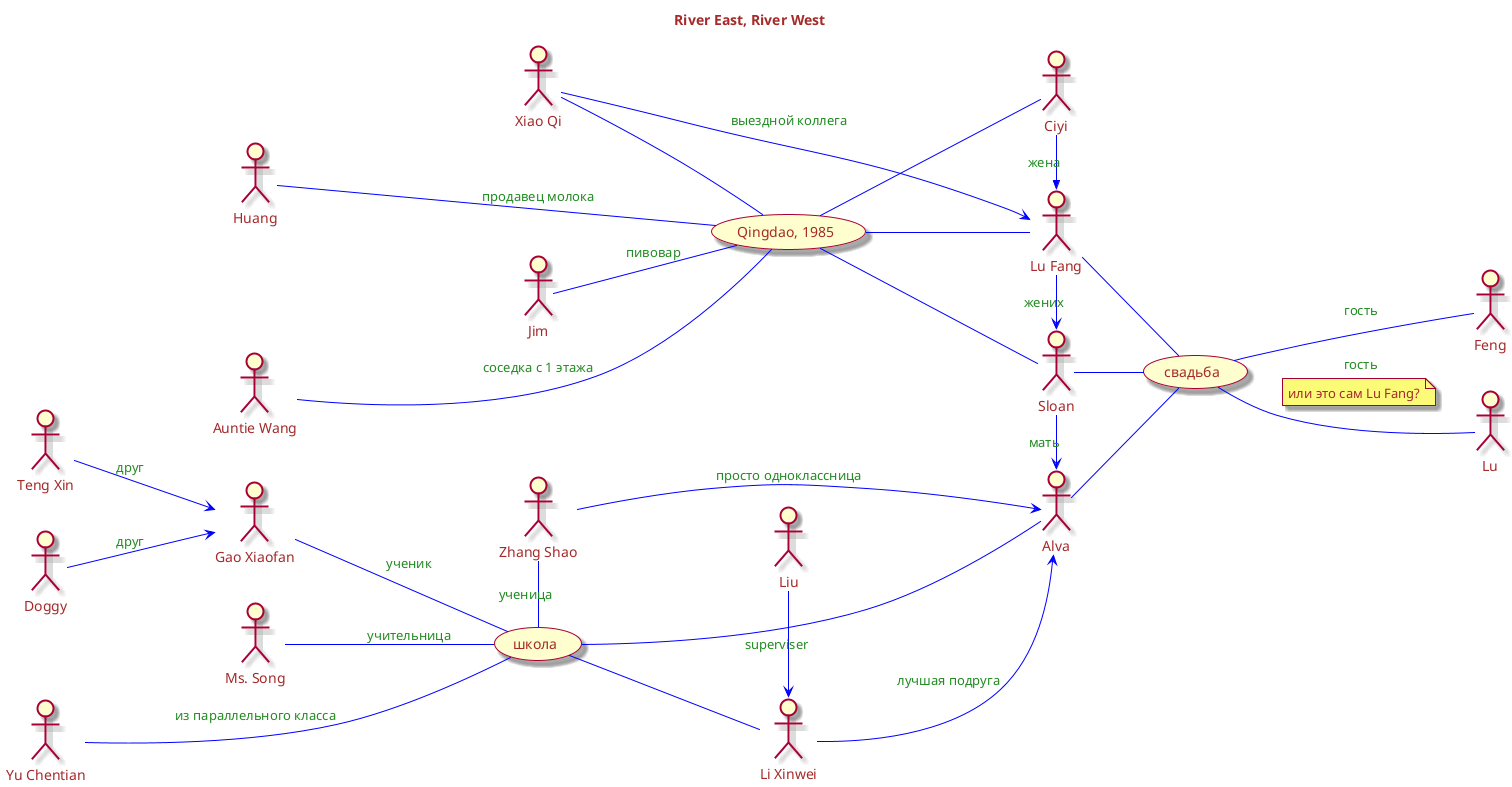 @startuml

left to right direction
skin rose
skinparam backgroundcolor transparent
skinparam defaultfontcolor #brown
skinparam arrowcolor #blue
skinparam arrowfontcolor #forestgreen

title River East, River West

:Sloan:

:Alva:

:Lu Fang: as Fang

:Li Xinwei: as Li

Sloan -> Alva : мать


Fang -> Sloan : жених



Fang -- (свадьба)
Sloan -- (свадьба)
Alva -- (свадьба)


(свадьба) -- :Feng: : гость
(свадьба) -- :Lu: : гость
note on link : или это сам Lu Fang?



Li --> Alva : лучшая подруга

(школа) -- Alva
(школа) -- Li

:Zhang Shao: as Zhang

:Gao Xiaofan: as Gao

:Ms. Song: as Song

:Liu: as Liu

Zhang --> Alva : просто одноклассница
Zhang - (школа) : ученица

Liu -> Li : superviser

Song -- (школа) : учительница

Gao -- (школа) : ученик

:Teng Xin: as Teng
:Doggy: as Doggy

Teng --> Gao : друг
Doggy --> Gao : друг


:Ciyi: as Ciyi


(Qingdao, 1985) as Qingdao

Ciyi ->> Fang : жена

Qingdao -- Ciyi
Qingdao -- Fang
Qingdao -- Sloan

:Huang: as Huang
:Xiao Qi: as Qi
:Jim: as Jim
:Auntie Wang: as Wang
:Yu Chentian: as Yu


Huang --- Qingdao : продавец молока
Qi -- Qingdao
Qi -> Fang : выездной коллега
Wang --- Qingdao : соседка с 1 этажа

Yu --- (школа) : из параллельного класса

Jim -- Qingdao : пивовар

@enduml
